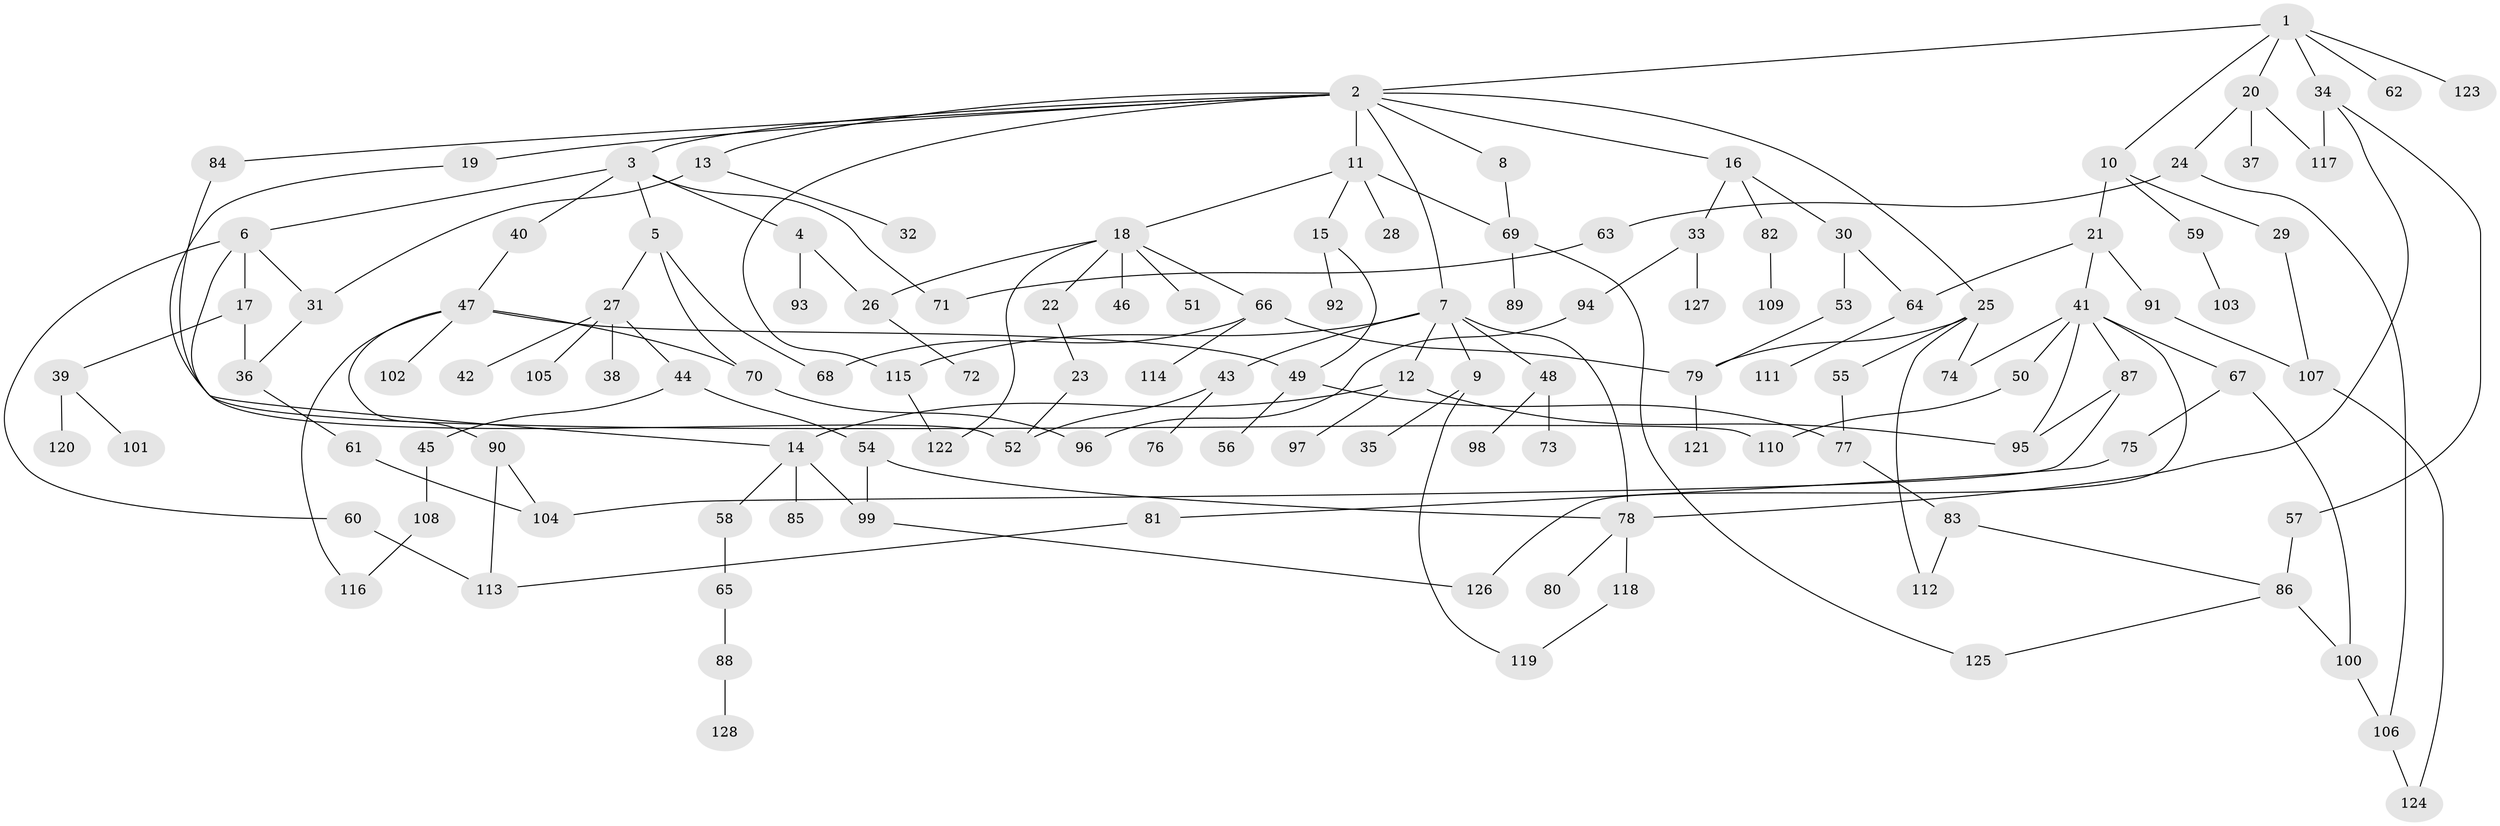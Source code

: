 // coarse degree distribution, {8: 0.034482758620689655, 12: 0.011494252873563218, 7: 0.022988505747126436, 4: 0.14942528735632185, 5: 0.022988505747126436, 2: 0.3103448275862069, 6: 0.034482758620689655, 3: 0.16091954022988506, 1: 0.25287356321839083}
// Generated by graph-tools (version 1.1) at 2025/23/03/03/25 07:23:34]
// undirected, 128 vertices, 167 edges
graph export_dot {
graph [start="1"]
  node [color=gray90,style=filled];
  1;
  2;
  3;
  4;
  5;
  6;
  7;
  8;
  9;
  10;
  11;
  12;
  13;
  14;
  15;
  16;
  17;
  18;
  19;
  20;
  21;
  22;
  23;
  24;
  25;
  26;
  27;
  28;
  29;
  30;
  31;
  32;
  33;
  34;
  35;
  36;
  37;
  38;
  39;
  40;
  41;
  42;
  43;
  44;
  45;
  46;
  47;
  48;
  49;
  50;
  51;
  52;
  53;
  54;
  55;
  56;
  57;
  58;
  59;
  60;
  61;
  62;
  63;
  64;
  65;
  66;
  67;
  68;
  69;
  70;
  71;
  72;
  73;
  74;
  75;
  76;
  77;
  78;
  79;
  80;
  81;
  82;
  83;
  84;
  85;
  86;
  87;
  88;
  89;
  90;
  91;
  92;
  93;
  94;
  95;
  96;
  97;
  98;
  99;
  100;
  101;
  102;
  103;
  104;
  105;
  106;
  107;
  108;
  109;
  110;
  111;
  112;
  113;
  114;
  115;
  116;
  117;
  118;
  119;
  120;
  121;
  122;
  123;
  124;
  125;
  126;
  127;
  128;
  1 -- 2;
  1 -- 10;
  1 -- 20;
  1 -- 34;
  1 -- 62;
  1 -- 123;
  2 -- 3;
  2 -- 7;
  2 -- 8;
  2 -- 11;
  2 -- 13;
  2 -- 16;
  2 -- 19;
  2 -- 25;
  2 -- 84;
  2 -- 115;
  3 -- 4;
  3 -- 5;
  3 -- 6;
  3 -- 40;
  3 -- 71;
  4 -- 26;
  4 -- 93;
  5 -- 27;
  5 -- 68;
  5 -- 70;
  6 -- 14;
  6 -- 17;
  6 -- 31;
  6 -- 60;
  7 -- 9;
  7 -- 12;
  7 -- 43;
  7 -- 48;
  7 -- 115;
  7 -- 78;
  8 -- 69;
  9 -- 35;
  9 -- 119;
  10 -- 21;
  10 -- 29;
  10 -- 59;
  11 -- 15;
  11 -- 18;
  11 -- 28;
  11 -- 69;
  12 -- 95;
  12 -- 97;
  12 -- 14;
  13 -- 32;
  13 -- 31;
  14 -- 58;
  14 -- 85;
  14 -- 99;
  15 -- 49;
  15 -- 92;
  16 -- 30;
  16 -- 33;
  16 -- 82;
  17 -- 36;
  17 -- 39;
  18 -- 22;
  18 -- 46;
  18 -- 51;
  18 -- 66;
  18 -- 26;
  18 -- 122;
  19 -- 52;
  20 -- 24;
  20 -- 37;
  20 -- 117;
  21 -- 41;
  21 -- 91;
  21 -- 64;
  22 -- 23;
  23 -- 52;
  24 -- 63;
  24 -- 106;
  25 -- 55;
  25 -- 79;
  25 -- 74;
  25 -- 112;
  26 -- 72;
  27 -- 38;
  27 -- 42;
  27 -- 44;
  27 -- 105;
  29 -- 107;
  30 -- 53;
  30 -- 64;
  31 -- 36;
  33 -- 94;
  33 -- 127;
  34 -- 57;
  34 -- 78;
  34 -- 117;
  36 -- 61;
  39 -- 101;
  39 -- 120;
  40 -- 47;
  41 -- 50;
  41 -- 67;
  41 -- 74;
  41 -- 87;
  41 -- 95;
  41 -- 126;
  43 -- 76;
  43 -- 52;
  44 -- 45;
  44 -- 54;
  45 -- 108;
  47 -- 70;
  47 -- 90;
  47 -- 102;
  47 -- 49;
  47 -- 116;
  48 -- 73;
  48 -- 98;
  49 -- 56;
  49 -- 77;
  50 -- 110;
  53 -- 79;
  54 -- 99;
  54 -- 78;
  55 -- 77;
  57 -- 86;
  58 -- 65;
  59 -- 103;
  60 -- 113;
  61 -- 104;
  63 -- 71;
  64 -- 111;
  65 -- 88;
  66 -- 114;
  66 -- 79;
  66 -- 68;
  67 -- 75;
  67 -- 100;
  69 -- 89;
  69 -- 125;
  70 -- 96;
  75 -- 81;
  77 -- 83;
  78 -- 80;
  78 -- 118;
  79 -- 121;
  81 -- 113;
  82 -- 109;
  83 -- 86;
  83 -- 112;
  84 -- 110;
  86 -- 100;
  86 -- 125;
  87 -- 104;
  87 -- 95;
  88 -- 128;
  90 -- 113;
  90 -- 104;
  91 -- 107;
  94 -- 96;
  99 -- 126;
  100 -- 106;
  106 -- 124;
  107 -- 124;
  108 -- 116;
  115 -- 122;
  118 -- 119;
}
